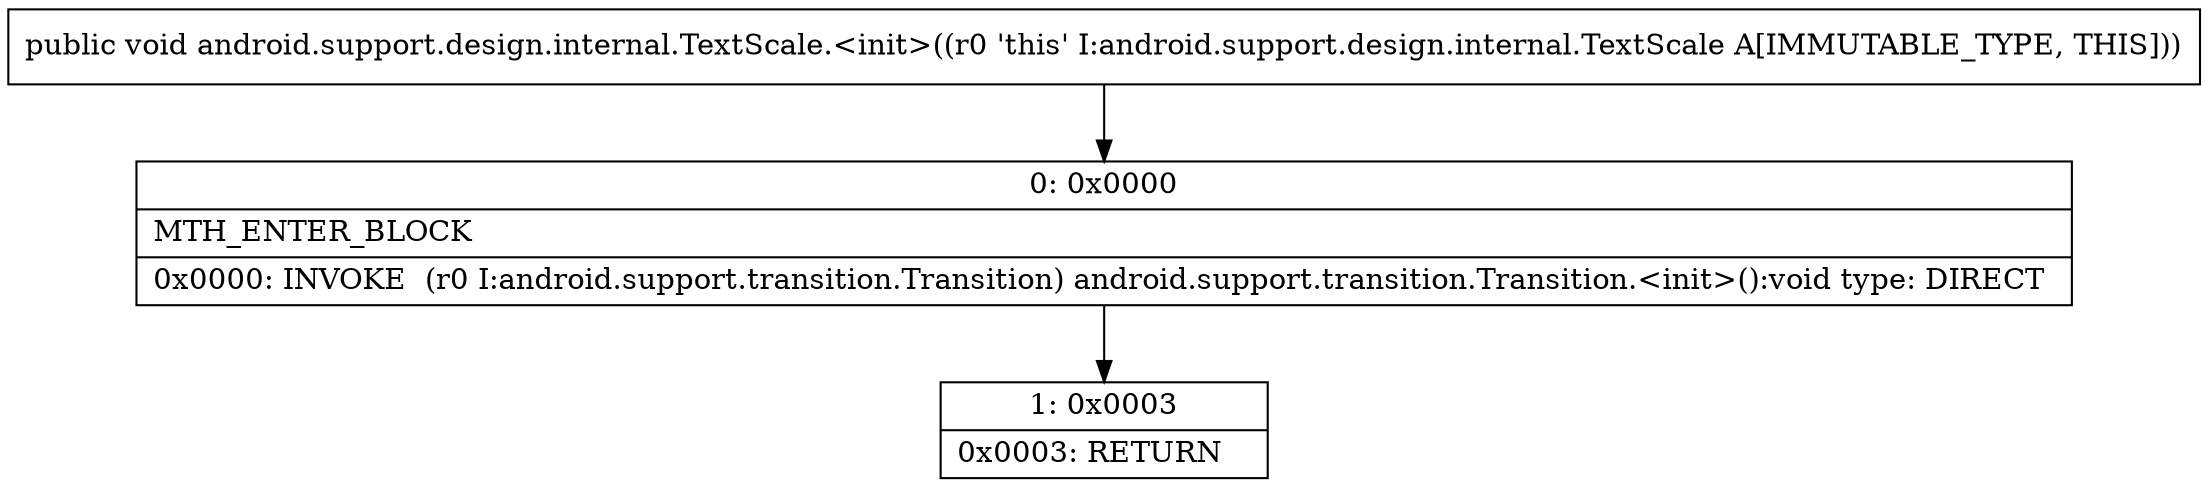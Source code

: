 digraph "CFG forandroid.support.design.internal.TextScale.\<init\>()V" {
Node_0 [shape=record,label="{0\:\ 0x0000|MTH_ENTER_BLOCK\l|0x0000: INVOKE  (r0 I:android.support.transition.Transition) android.support.transition.Transition.\<init\>():void type: DIRECT \l}"];
Node_1 [shape=record,label="{1\:\ 0x0003|0x0003: RETURN   \l}"];
MethodNode[shape=record,label="{public void android.support.design.internal.TextScale.\<init\>((r0 'this' I:android.support.design.internal.TextScale A[IMMUTABLE_TYPE, THIS])) }"];
MethodNode -> Node_0;
Node_0 -> Node_1;
}

